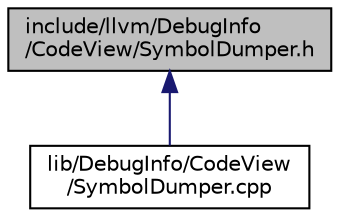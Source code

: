 digraph "include/llvm/DebugInfo/CodeView/SymbolDumper.h"
{
 // LATEX_PDF_SIZE
  bgcolor="transparent";
  edge [fontname="Helvetica",fontsize="10",labelfontname="Helvetica",labelfontsize="10"];
  node [fontname="Helvetica",fontsize="10",shape="box"];
  Node1 [label="include/llvm/DebugInfo\l/CodeView/SymbolDumper.h",height=0.2,width=0.4,color="black", fillcolor="grey75", style="filled", fontcolor="black",tooltip=" "];
  Node1 -> Node2 [dir="back",color="midnightblue",fontsize="10",style="solid",fontname="Helvetica"];
  Node2 [label="lib/DebugInfo/CodeView\l/SymbolDumper.cpp",height=0.2,width=0.4,color="black",URL="$SymbolDumper_8cpp.html",tooltip=" "];
}
